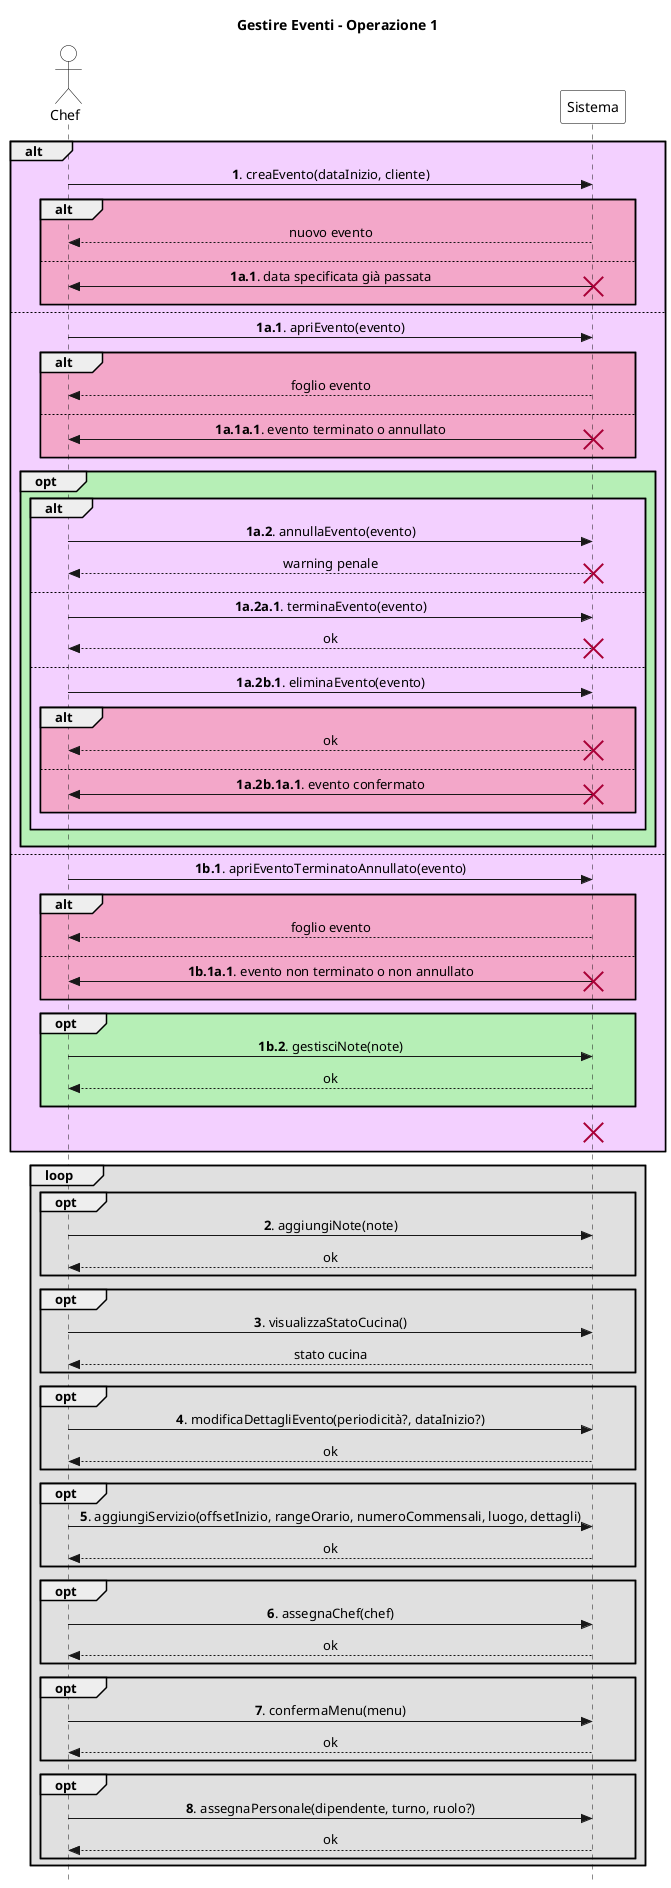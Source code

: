 @startuml
skinparam Style strictuml
skinparam SequenceMessageAlign center

skinparam sequence {
    ActorBorderColor Black
    ActorBackgroundColor White
    ParticipantBorderColor Black
    ParticipantBackgroundColor White
}

actor Chef
participant Sistema

title Gestire Eventi - Operazione 1

alt #f3d0ff
    Chef -> Sistema: **1**. creaEvento(dataInizio, cliente)
    alt #f3a7c9
        return nuovo evento
        ||10||
    else
        Chef <- Sistema: **1a.1**. data specificata già passata
        destroy Sistema
        ||10||
    end
else
    Chef -> Sistema: **1a.1**. apriEvento(evento)
    alt #f3a7c9
        return foglio evento
        ||10||
    else
        Chef <- Sistema: **1a.1a.1**. evento terminato o annullato
        destroy Sistema
        ||10||
    end

    opt #b6efb6
        alt #f3d0ff
            Chef -> Sistema: **1a.2**. annullaEvento(evento)
            return warning penale
            destroy Sistema
            ||10||
        else
            Chef -> Sistema: **1a.2a.1**. terminaEvento(evento)
            return ok
            destroy Sistema
            ||10||
        else
            Chef -> Sistema: **1a.2b.1**. eliminaEvento(evento)
            alt #f3a7c9
                return ok
                destroy Sistema
                ||10||
            else
               Chef <- Sistema: **1a.2b.1a.1**. evento confermato
               destroy Sistema
               ||10||
            end
            ||10||
        end
        ' non abbiamo modo di modificare il colore della X
        ||10||
    end
else
    Chef -> Sistema: **1b.1**. apriEventoTerminatoAnnullato(evento)
    alt #f3a7c9
        return foglio evento
        ||10||
    else
        Chef <- Sistema: **1b.1a.1**. evento non terminato o non annullato
        destroy Sistema
        ||10||
    end

    opt #b6efb6
        Chef -> Sistema: **1b.2**. gestisciNote(note)
        return ok
        ||10||
    end

    ||10||
    destroy Sistema
'    note over Chef, Sistema #fff: Il caso d'uso termina.
    ||10||
end

loop #e0e0e0
    opt #e0e0e0
        Chef -> Sistema: **2**. aggiungiNote(note)
        return ok
    end

    opt #e0e0e0
        Chef -> Sistema: **3**. visualizzaStatoCucina()
        return stato cucina
    end

    opt #e0e0e0
        Chef -> Sistema: **4**. modificaDettagliEvento(periodicità?, dataInizio?)
        return ok
    end

    opt #e0e0e0
        Chef -> Sistema: **5**. aggiungiServizio(offsetInizio, rangeOrario, numeroCommensali, luogo, dettagli)
        return ok
    end

    opt #e0e0e0
        Chef -> Sistema: **6**. assegnaChef(chef)
        return ok
    end

    opt #e0e0e0
        Chef -> Sistema: **7**. confermaMenu(menu)
        return ok
    end

    opt #e0e0e0
        Chef -> Sistema: **8**. assegnaPersonale(dipendente, turno, ruolo?)
        return ok
    end
end
@enduml